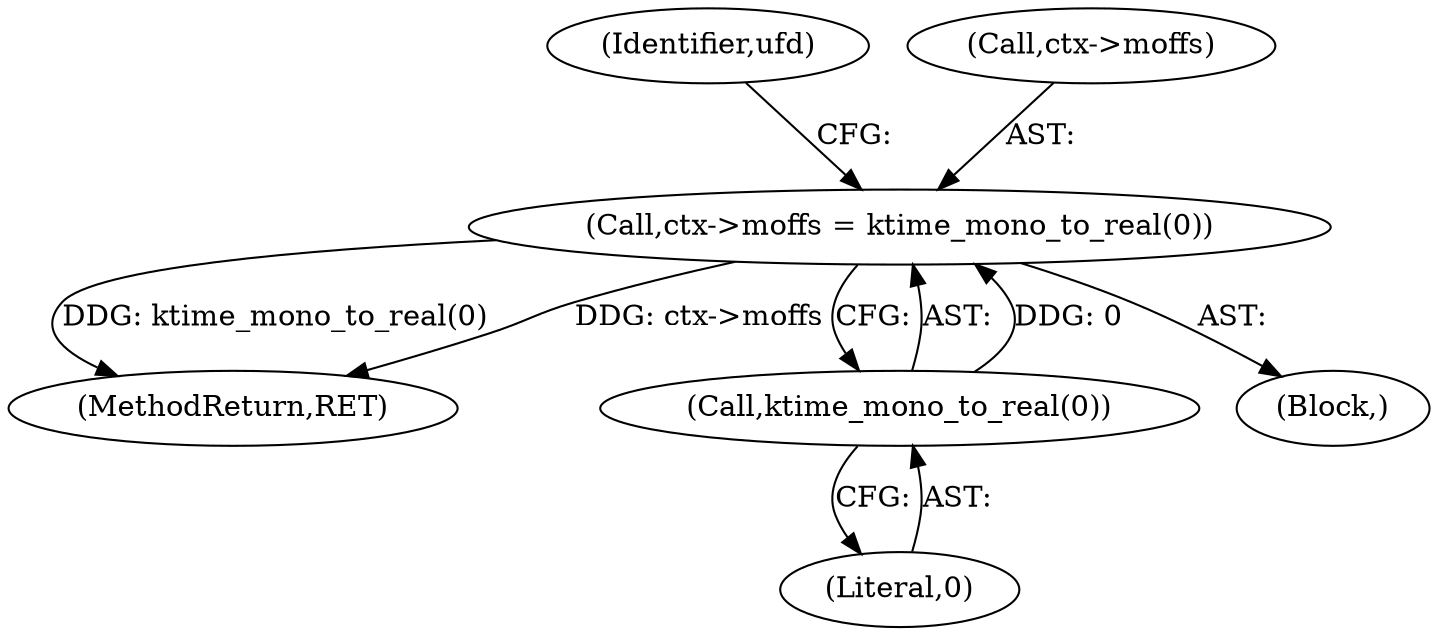digraph "0_linux_1e38da300e1e395a15048b0af1e5305bd91402f6@pointer" {
"1000217" [label="(Call,ctx->moffs = ktime_mono_to_real(0))"];
"1000221" [label="(Call,ktime_mono_to_real(0))"];
"1000224" [label="(Identifier,ufd)"];
"1000243" [label="(MethodReturn,RET)"];
"1000218" [label="(Call,ctx->moffs)"];
"1000221" [label="(Call,ktime_mono_to_real(0))"];
"1000217" [label="(Call,ctx->moffs = ktime_mono_to_real(0))"];
"1000222" [label="(Literal,0)"];
"1000107" [label="(Block,)"];
"1000217" -> "1000107"  [label="AST: "];
"1000217" -> "1000221"  [label="CFG: "];
"1000218" -> "1000217"  [label="AST: "];
"1000221" -> "1000217"  [label="AST: "];
"1000224" -> "1000217"  [label="CFG: "];
"1000217" -> "1000243"  [label="DDG: ktime_mono_to_real(0)"];
"1000217" -> "1000243"  [label="DDG: ctx->moffs"];
"1000221" -> "1000217"  [label="DDG: 0"];
"1000221" -> "1000222"  [label="CFG: "];
"1000222" -> "1000221"  [label="AST: "];
}
